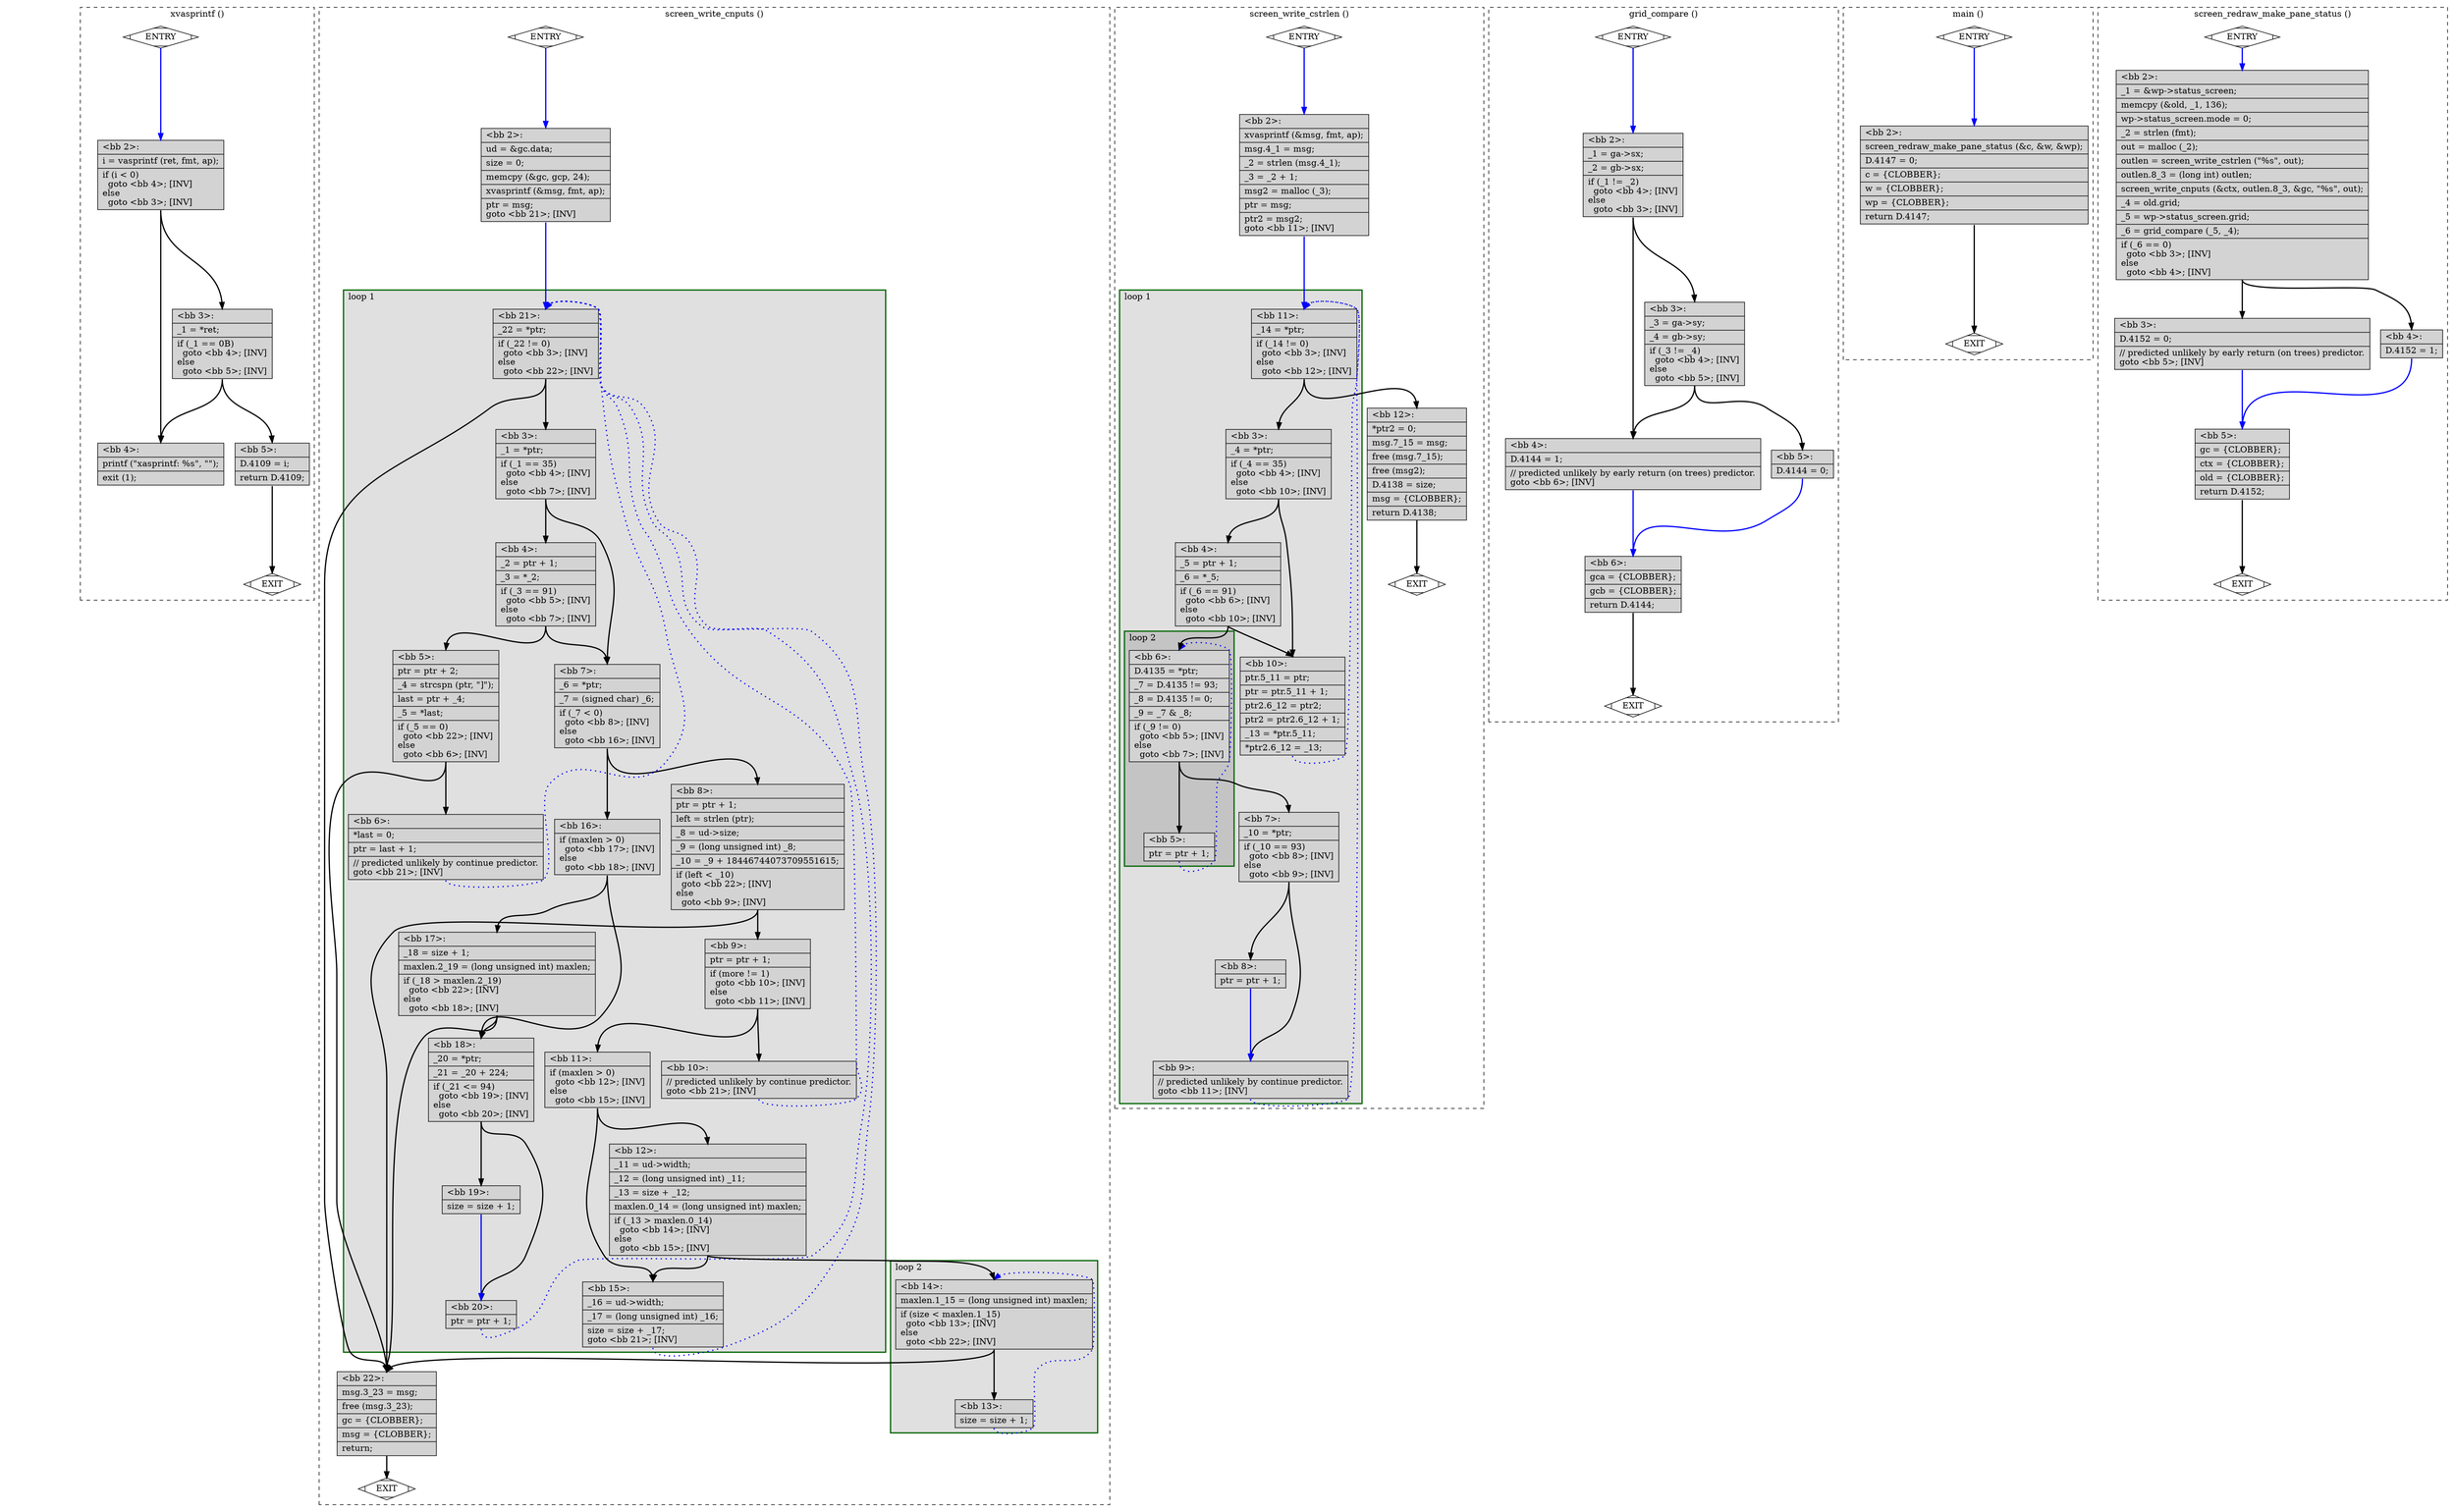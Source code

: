 digraph "test.o-tmux_leak_1.c.015t.cfg" {
overlap=false;
subgraph "cluster_xvasprintf" {
	style="dashed";
	color="black";
	label="xvasprintf ()";
	fn_22_basic_block_0 [shape=Mdiamond,style=filled,fillcolor=white,label="ENTRY"];

	fn_22_basic_block_1 [shape=Mdiamond,style=filled,fillcolor=white,label="EXIT"];

	fn_22_basic_block_2 [shape=record,style=filled,fillcolor=lightgrey,label="{\<bb\ 2\>:\l\
|i\ =\ vasprintf\ (ret,\ fmt,\ ap);\l\
|if\ (i\ \<\ 0)\l\
\ \ goto\ \<bb\ 4\>;\ [INV]\l\
else\l\
\ \ goto\ \<bb\ 3\>;\ [INV]\l\
}"];

	fn_22_basic_block_3 [shape=record,style=filled,fillcolor=lightgrey,label="{\<bb\ 3\>:\l\
|_1\ =\ *ret;\l\
|if\ (_1\ ==\ 0B)\l\
\ \ goto\ \<bb\ 4\>;\ [INV]\l\
else\l\
\ \ goto\ \<bb\ 5\>;\ [INV]\l\
}"];

	fn_22_basic_block_4 [shape=record,style=filled,fillcolor=lightgrey,label="{\<bb\ 4\>:\l\
|printf\ (\"xasprintf:\ %s\",\ \"\");\l\
|exit\ (1);\l\
}"];

	fn_22_basic_block_5 [shape=record,style=filled,fillcolor=lightgrey,label="{\<bb\ 5\>:\l\
|D.4109\ =\ i;\l\
|return\ D.4109;\l\
}"];

	fn_22_basic_block_0:s -> fn_22_basic_block_2:n [style="solid,bold",color=blue,weight=100,constraint=true];
	fn_22_basic_block_2:s -> fn_22_basic_block_4:n [style="solid,bold",color=black,weight=10,constraint=true];
	fn_22_basic_block_2:s -> fn_22_basic_block_3:n [style="solid,bold",color=black,weight=10,constraint=true];
	fn_22_basic_block_3:s -> fn_22_basic_block_4:n [style="solid,bold",color=black,weight=10,constraint=true];
	fn_22_basic_block_3:s -> fn_22_basic_block_5:n [style="solid,bold",color=black,weight=10,constraint=true];
	fn_22_basic_block_5:s -> fn_22_basic_block_1:n [style="solid,bold",color=black,weight=10,constraint=true];
	fn_22_basic_block_0:s -> fn_22_basic_block_1:n [style="invis",constraint=true];
}
subgraph "cluster_screen_write_cnputs" {
	style="dashed";
	color="black";
	label="screen_write_cnputs ()";
	subgraph cluster_23_2 {
	style="filled";
	color="darkgreen";
	fillcolor="grey88";
	label="loop 2";
	labeljust=l;
	penwidth=2;
	fn_23_basic_block_14 [shape=record,style=filled,fillcolor=lightgrey,label="{\<bb\ 14\>:\l\
|maxlen.1_15\ =\ (long\ unsigned\ int)\ maxlen;\l\
|if\ (size\ \<\ maxlen.1_15)\l\
\ \ goto\ \<bb\ 13\>;\ [INV]\l\
else\l\
\ \ goto\ \<bb\ 22\>;\ [INV]\l\
}"];

	fn_23_basic_block_13 [shape=record,style=filled,fillcolor=lightgrey,label="{\<bb\ 13\>:\l\
|size\ =\ size\ +\ 1;\l\
}"];

	}
	subgraph cluster_23_1 {
	style="filled";
	color="darkgreen";
	fillcolor="grey88";
	label="loop 1";
	labeljust=l;
	penwidth=2;
	fn_23_basic_block_21 [shape=record,style=filled,fillcolor=lightgrey,label="{\<bb\ 21\>:\l\
|_22\ =\ *ptr;\l\
|if\ (_22\ !=\ 0)\l\
\ \ goto\ \<bb\ 3\>;\ [INV]\l\
else\l\
\ \ goto\ \<bb\ 22\>;\ [INV]\l\
}"];

	fn_23_basic_block_3 [shape=record,style=filled,fillcolor=lightgrey,label="{\<bb\ 3\>:\l\
|_1\ =\ *ptr;\l\
|if\ (_1\ ==\ 35)\l\
\ \ goto\ \<bb\ 4\>;\ [INV]\l\
else\l\
\ \ goto\ \<bb\ 7\>;\ [INV]\l\
}"];

	fn_23_basic_block_4 [shape=record,style=filled,fillcolor=lightgrey,label="{\<bb\ 4\>:\l\
|_2\ =\ ptr\ +\ 1;\l\
|_3\ =\ *_2;\l\
|if\ (_3\ ==\ 91)\l\
\ \ goto\ \<bb\ 5\>;\ [INV]\l\
else\l\
\ \ goto\ \<bb\ 7\>;\ [INV]\l\
}"];

	fn_23_basic_block_7 [shape=record,style=filled,fillcolor=lightgrey,label="{\<bb\ 7\>:\l\
|_6\ =\ *ptr;\l\
|_7\ =\ (signed\ char)\ _6;\l\
|if\ (_7\ \<\ 0)\l\
\ \ goto\ \<bb\ 8\>;\ [INV]\l\
else\l\
\ \ goto\ \<bb\ 16\>;\ [INV]\l\
}"];

	fn_23_basic_block_5 [shape=record,style=filled,fillcolor=lightgrey,label="{\<bb\ 5\>:\l\
|ptr\ =\ ptr\ +\ 2;\l\
|_4\ =\ strcspn\ (ptr,\ \"]\");\l\
|last\ =\ ptr\ +\ _4;\l\
|_5\ =\ *last;\l\
|if\ (_5\ ==\ 0)\l\
\ \ goto\ \<bb\ 22\>;\ [INV]\l\
else\l\
\ \ goto\ \<bb\ 6\>;\ [INV]\l\
}"];

	fn_23_basic_block_8 [shape=record,style=filled,fillcolor=lightgrey,label="{\<bb\ 8\>:\l\
|ptr\ =\ ptr\ +\ 1;\l\
|left\ =\ strlen\ (ptr);\l\
|_8\ =\ ud-\>size;\l\
|_9\ =\ (long\ unsigned\ int)\ _8;\l\
|_10\ =\ _9\ +\ 18446744073709551615;\l\
|if\ (left\ \<\ _10)\l\
\ \ goto\ \<bb\ 22\>;\ [INV]\l\
else\l\
\ \ goto\ \<bb\ 9\>;\ [INV]\l\
}"];

	fn_23_basic_block_16 [shape=record,style=filled,fillcolor=lightgrey,label="{\<bb\ 16\>:\l\
|if\ (maxlen\ \>\ 0)\l\
\ \ goto\ \<bb\ 17\>;\ [INV]\l\
else\l\
\ \ goto\ \<bb\ 18\>;\ [INV]\l\
}"];

	fn_23_basic_block_6 [shape=record,style=filled,fillcolor=lightgrey,label="{\<bb\ 6\>:\l\
|*last\ =\ 0;\l\
|ptr\ =\ last\ +\ 1;\l\
|//\ predicted\ unlikely\ by\ continue\ predictor.\l\
goto\ \<bb\ 21\>;\ [INV]\l\
}"];

	fn_23_basic_block_9 [shape=record,style=filled,fillcolor=lightgrey,label="{\<bb\ 9\>:\l\
|ptr\ =\ ptr\ +\ 1;\l\
|if\ (more\ !=\ 1)\l\
\ \ goto\ \<bb\ 10\>;\ [INV]\l\
else\l\
\ \ goto\ \<bb\ 11\>;\ [INV]\l\
}"];

	fn_23_basic_block_17 [shape=record,style=filled,fillcolor=lightgrey,label="{\<bb\ 17\>:\l\
|_18\ =\ size\ +\ 1;\l\
|maxlen.2_19\ =\ (long\ unsigned\ int)\ maxlen;\l\
|if\ (_18\ \>\ maxlen.2_19)\l\
\ \ goto\ \<bb\ 22\>;\ [INV]\l\
else\l\
\ \ goto\ \<bb\ 18\>;\ [INV]\l\
}"];

	fn_23_basic_block_18 [shape=record,style=filled,fillcolor=lightgrey,label="{\<bb\ 18\>:\l\
|_20\ =\ *ptr;\l\
|_21\ =\ _20\ +\ 224;\l\
|if\ (_21\ \<=\ 94)\l\
\ \ goto\ \<bb\ 19\>;\ [INV]\l\
else\l\
\ \ goto\ \<bb\ 20\>;\ [INV]\l\
}"];

	fn_23_basic_block_10 [shape=record,style=filled,fillcolor=lightgrey,label="{\<bb\ 10\>:\l\
|//\ predicted\ unlikely\ by\ continue\ predictor.\l\
goto\ \<bb\ 21\>;\ [INV]\l\
}"];

	fn_23_basic_block_11 [shape=record,style=filled,fillcolor=lightgrey,label="{\<bb\ 11\>:\l\
|if\ (maxlen\ \>\ 0)\l\
\ \ goto\ \<bb\ 12\>;\ [INV]\l\
else\l\
\ \ goto\ \<bb\ 15\>;\ [INV]\l\
}"];

	fn_23_basic_block_19 [shape=record,style=filled,fillcolor=lightgrey,label="{\<bb\ 19\>:\l\
|size\ =\ size\ +\ 1;\l\
}"];

	fn_23_basic_block_20 [shape=record,style=filled,fillcolor=lightgrey,label="{\<bb\ 20\>:\l\
|ptr\ =\ ptr\ +\ 1;\l\
}"];

	fn_23_basic_block_12 [shape=record,style=filled,fillcolor=lightgrey,label="{\<bb\ 12\>:\l\
|_11\ =\ ud-\>width;\l\
|_12\ =\ (long\ unsigned\ int)\ _11;\l\
|_13\ =\ size\ +\ _12;\l\
|maxlen.0_14\ =\ (long\ unsigned\ int)\ maxlen;\l\
|if\ (_13\ \>\ maxlen.0_14)\l\
\ \ goto\ \<bb\ 14\>;\ [INV]\l\
else\l\
\ \ goto\ \<bb\ 15\>;\ [INV]\l\
}"];

	fn_23_basic_block_15 [shape=record,style=filled,fillcolor=lightgrey,label="{\<bb\ 15\>:\l\
|_16\ =\ ud-\>width;\l\
|_17\ =\ (long\ unsigned\ int)\ _16;\l\
|size\ =\ size\ +\ _17;\l\
goto\ \<bb\ 21\>;\ [INV]\l\
}"];

	}
	fn_23_basic_block_0 [shape=Mdiamond,style=filled,fillcolor=white,label="ENTRY"];

	fn_23_basic_block_1 [shape=Mdiamond,style=filled,fillcolor=white,label="EXIT"];

	fn_23_basic_block_2 [shape=record,style=filled,fillcolor=lightgrey,label="{\<bb\ 2\>:\l\
|ud\ =\ &gc.data;\l\
|size\ =\ 0;\l\
|memcpy\ (&gc,\ gcp,\ 24);\l\
|xvasprintf\ (&msg,\ fmt,\ ap);\l\
|ptr\ =\ msg;\l\
goto\ \<bb\ 21\>;\ [INV]\l\
}"];

	fn_23_basic_block_22 [shape=record,style=filled,fillcolor=lightgrey,label="{\<bb\ 22\>:\l\
|msg.3_23\ =\ msg;\l\
|free\ (msg.3_23);\l\
|gc\ =\ \{CLOBBER\};\l\
|msg\ =\ \{CLOBBER\};\l\
|return;\l\
}"];

	fn_23_basic_block_0:s -> fn_23_basic_block_2:n [style="solid,bold",color=blue,weight=100,constraint=true];
	fn_23_basic_block_2:s -> fn_23_basic_block_21:n [style="solid,bold",color=blue,weight=100,constraint=true];
	fn_23_basic_block_3:s -> fn_23_basic_block_4:n [style="solid,bold",color=black,weight=10,constraint=true];
	fn_23_basic_block_3:s -> fn_23_basic_block_7:n [style="solid,bold",color=black,weight=10,constraint=true];
	fn_23_basic_block_4:s -> fn_23_basic_block_5:n [style="solid,bold",color=black,weight=10,constraint=true];
	fn_23_basic_block_4:s -> fn_23_basic_block_7:n [style="solid,bold",color=black,weight=10,constraint=true];
	fn_23_basic_block_5:s -> fn_23_basic_block_22:n [style="solid,bold",color=black,weight=10,constraint=true];
	fn_23_basic_block_5:s -> fn_23_basic_block_6:n [style="solid,bold",color=black,weight=10,constraint=true];
	fn_23_basic_block_6:s -> fn_23_basic_block_21:n [style="dotted,bold",color=blue,weight=10,constraint=false];
	fn_23_basic_block_7:s -> fn_23_basic_block_8:n [style="solid,bold",color=black,weight=10,constraint=true];
	fn_23_basic_block_7:s -> fn_23_basic_block_16:n [style="solid,bold",color=black,weight=10,constraint=true];
	fn_23_basic_block_8:s -> fn_23_basic_block_22:n [style="solid,bold",color=black,weight=10,constraint=true];
	fn_23_basic_block_8:s -> fn_23_basic_block_9:n [style="solid,bold",color=black,weight=10,constraint=true];
	fn_23_basic_block_9:s -> fn_23_basic_block_10:n [style="solid,bold",color=black,weight=10,constraint=true];
	fn_23_basic_block_9:s -> fn_23_basic_block_11:n [style="solid,bold",color=black,weight=10,constraint=true];
	fn_23_basic_block_10:s -> fn_23_basic_block_21:n [style="dotted,bold",color=blue,weight=10,constraint=false];
	fn_23_basic_block_11:s -> fn_23_basic_block_12:n [style="solid,bold",color=black,weight=10,constraint=true];
	fn_23_basic_block_11:s -> fn_23_basic_block_15:n [style="solid,bold",color=black,weight=10,constraint=true];
	fn_23_basic_block_12:s -> fn_23_basic_block_14:n [style="solid,bold",color=black,weight=10,constraint=true];
	fn_23_basic_block_12:s -> fn_23_basic_block_15:n [style="solid,bold",color=black,weight=10,constraint=true];
	fn_23_basic_block_13:s -> fn_23_basic_block_14:n [style="dotted,bold",color=blue,weight=10,constraint=false];
	fn_23_basic_block_14:s -> fn_23_basic_block_13:n [style="solid,bold",color=black,weight=10,constraint=true];
	fn_23_basic_block_14:s -> fn_23_basic_block_22:n [style="solid,bold",color=black,weight=10,constraint=true];
	fn_23_basic_block_15:s -> fn_23_basic_block_21:n [style="dotted,bold",color=blue,weight=10,constraint=false];
	fn_23_basic_block_16:s -> fn_23_basic_block_17:n [style="solid,bold",color=black,weight=10,constraint=true];
	fn_23_basic_block_16:s -> fn_23_basic_block_18:n [style="solid,bold",color=black,weight=10,constraint=true];
	fn_23_basic_block_17:s -> fn_23_basic_block_22:n [style="solid,bold",color=black,weight=10,constraint=true];
	fn_23_basic_block_17:s -> fn_23_basic_block_18:n [style="solid,bold",color=black,weight=10,constraint=true];
	fn_23_basic_block_18:s -> fn_23_basic_block_19:n [style="solid,bold",color=black,weight=10,constraint=true];
	fn_23_basic_block_18:s -> fn_23_basic_block_20:n [style="solid,bold",color=black,weight=10,constraint=true];
	fn_23_basic_block_19:s -> fn_23_basic_block_20:n [style="solid,bold",color=blue,weight=100,constraint=true];
	fn_23_basic_block_20:s -> fn_23_basic_block_21:n [style="dotted,bold",color=blue,weight=10,constraint=false];
	fn_23_basic_block_21:s -> fn_23_basic_block_3:n [style="solid,bold",color=black,weight=10,constraint=true];
	fn_23_basic_block_21:s -> fn_23_basic_block_22:n [style="solid,bold",color=black,weight=10,constraint=true];
	fn_23_basic_block_22:s -> fn_23_basic_block_1:n [style="solid,bold",color=black,weight=10,constraint=true];
	fn_23_basic_block_0:s -> fn_23_basic_block_1:n [style="invis",constraint=true];
}
subgraph "cluster_screen_write_cstrlen" {
	style="dashed";
	color="black";
	label="screen_write_cstrlen ()";
	subgraph cluster_24_1 {
	style="filled";
	color="darkgreen";
	fillcolor="grey88";
	label="loop 1";
	labeljust=l;
	penwidth=2;
	subgraph cluster_24_2 {
	style="filled";
	color="darkgreen";
	fillcolor="grey77";
	label="loop 2";
	labeljust=l;
	penwidth=2;
	fn_24_basic_block_6 [shape=record,style=filled,fillcolor=lightgrey,label="{\<bb\ 6\>:\l\
|D.4135\ =\ *ptr;\l\
|_7\ =\ D.4135\ !=\ 93;\l\
|_8\ =\ D.4135\ !=\ 0;\l\
|_9\ =\ _7\ &\ _8;\l\
|if\ (_9\ !=\ 0)\l\
\ \ goto\ \<bb\ 5\>;\ [INV]\l\
else\l\
\ \ goto\ \<bb\ 7\>;\ [INV]\l\
}"];

	fn_24_basic_block_5 [shape=record,style=filled,fillcolor=lightgrey,label="{\<bb\ 5\>:\l\
|ptr\ =\ ptr\ +\ 1;\l\
}"];

	}
	fn_24_basic_block_11 [shape=record,style=filled,fillcolor=lightgrey,label="{\<bb\ 11\>:\l\
|_14\ =\ *ptr;\l\
|if\ (_14\ !=\ 0)\l\
\ \ goto\ \<bb\ 3\>;\ [INV]\l\
else\l\
\ \ goto\ \<bb\ 12\>;\ [INV]\l\
}"];

	fn_24_basic_block_3 [shape=record,style=filled,fillcolor=lightgrey,label="{\<bb\ 3\>:\l\
|_4\ =\ *ptr;\l\
|if\ (_4\ ==\ 35)\l\
\ \ goto\ \<bb\ 4\>;\ [INV]\l\
else\l\
\ \ goto\ \<bb\ 10\>;\ [INV]\l\
}"];

	fn_24_basic_block_4 [shape=record,style=filled,fillcolor=lightgrey,label="{\<bb\ 4\>:\l\
|_5\ =\ ptr\ +\ 1;\l\
|_6\ =\ *_5;\l\
|if\ (_6\ ==\ 91)\l\
\ \ goto\ \<bb\ 6\>;\ [INV]\l\
else\l\
\ \ goto\ \<bb\ 10\>;\ [INV]\l\
}"];

	fn_24_basic_block_10 [shape=record,style=filled,fillcolor=lightgrey,label="{\<bb\ 10\>:\l\
|ptr.5_11\ =\ ptr;\l\
|ptr\ =\ ptr.5_11\ +\ 1;\l\
|ptr2.6_12\ =\ ptr2;\l\
|ptr2\ =\ ptr2.6_12\ +\ 1;\l\
|_13\ =\ *ptr.5_11;\l\
|*ptr2.6_12\ =\ _13;\l\
}"];

	fn_24_basic_block_7 [shape=record,style=filled,fillcolor=lightgrey,label="{\<bb\ 7\>:\l\
|_10\ =\ *ptr;\l\
|if\ (_10\ ==\ 93)\l\
\ \ goto\ \<bb\ 8\>;\ [INV]\l\
else\l\
\ \ goto\ \<bb\ 9\>;\ [INV]\l\
}"];

	fn_24_basic_block_8 [shape=record,style=filled,fillcolor=lightgrey,label="{\<bb\ 8\>:\l\
|ptr\ =\ ptr\ +\ 1;\l\
}"];

	fn_24_basic_block_9 [shape=record,style=filled,fillcolor=lightgrey,label="{\<bb\ 9\>:\l\
|//\ predicted\ unlikely\ by\ continue\ predictor.\l\
goto\ \<bb\ 11\>;\ [INV]\l\
}"];

	}
	fn_24_basic_block_0 [shape=Mdiamond,style=filled,fillcolor=white,label="ENTRY"];

	fn_24_basic_block_1 [shape=Mdiamond,style=filled,fillcolor=white,label="EXIT"];

	fn_24_basic_block_2 [shape=record,style=filled,fillcolor=lightgrey,label="{\<bb\ 2\>:\l\
|xvasprintf\ (&msg,\ fmt,\ ap);\l\
|msg.4_1\ =\ msg;\l\
|_2\ =\ strlen\ (msg.4_1);\l\
|_3\ =\ _2\ +\ 1;\l\
|msg2\ =\ malloc\ (_3);\l\
|ptr\ =\ msg;\l\
|ptr2\ =\ msg2;\l\
goto\ \<bb\ 11\>;\ [INV]\l\
}"];

	fn_24_basic_block_12 [shape=record,style=filled,fillcolor=lightgrey,label="{\<bb\ 12\>:\l\
|*ptr2\ =\ 0;\l\
|msg.7_15\ =\ msg;\l\
|free\ (msg.7_15);\l\
|free\ (msg2);\l\
|D.4138\ =\ size;\l\
|msg\ =\ \{CLOBBER\};\l\
|return\ D.4138;\l\
}"];

	fn_24_basic_block_0:s -> fn_24_basic_block_2:n [style="solid,bold",color=blue,weight=100,constraint=true];
	fn_24_basic_block_2:s -> fn_24_basic_block_11:n [style="solid,bold",color=blue,weight=100,constraint=true];
	fn_24_basic_block_3:s -> fn_24_basic_block_4:n [style="solid,bold",color=black,weight=10,constraint=true];
	fn_24_basic_block_3:s -> fn_24_basic_block_10:n [style="solid,bold",color=black,weight=10,constraint=true];
	fn_24_basic_block_4:s -> fn_24_basic_block_6:n [style="solid,bold",color=black,weight=10,constraint=true];
	fn_24_basic_block_4:s -> fn_24_basic_block_10:n [style="solid,bold",color=black,weight=10,constraint=true];
	fn_24_basic_block_5:s -> fn_24_basic_block_6:n [style="dotted,bold",color=blue,weight=10,constraint=false];
	fn_24_basic_block_6:s -> fn_24_basic_block_5:n [style="solid,bold",color=black,weight=10,constraint=true];
	fn_24_basic_block_6:s -> fn_24_basic_block_7:n [style="solid,bold",color=black,weight=10,constraint=true];
	fn_24_basic_block_7:s -> fn_24_basic_block_8:n [style="solid,bold",color=black,weight=10,constraint=true];
	fn_24_basic_block_7:s -> fn_24_basic_block_9:n [style="solid,bold",color=black,weight=10,constraint=true];
	fn_24_basic_block_8:s -> fn_24_basic_block_9:n [style="solid,bold",color=blue,weight=100,constraint=true];
	fn_24_basic_block_9:s -> fn_24_basic_block_11:n [style="dotted,bold",color=blue,weight=10,constraint=false];
	fn_24_basic_block_10:s -> fn_24_basic_block_11:n [style="dotted,bold",color=blue,weight=10,constraint=false];
	fn_24_basic_block_11:s -> fn_24_basic_block_3:n [style="solid,bold",color=black,weight=10,constraint=true];
	fn_24_basic_block_11:s -> fn_24_basic_block_12:n [style="solid,bold",color=black,weight=10,constraint=true];
	fn_24_basic_block_12:s -> fn_24_basic_block_1:n [style="solid,bold",color=black,weight=10,constraint=true];
	fn_24_basic_block_0:s -> fn_24_basic_block_1:n [style="invis",constraint=true];
}
subgraph "cluster_grid_compare" {
	style="dashed";
	color="black";
	label="grid_compare ()";
	fn_25_basic_block_0 [shape=Mdiamond,style=filled,fillcolor=white,label="ENTRY"];

	fn_25_basic_block_1 [shape=Mdiamond,style=filled,fillcolor=white,label="EXIT"];

	fn_25_basic_block_2 [shape=record,style=filled,fillcolor=lightgrey,label="{\<bb\ 2\>:\l\
|_1\ =\ ga-\>sx;\l\
|_2\ =\ gb-\>sx;\l\
|if\ (_1\ !=\ _2)\l\
\ \ goto\ \<bb\ 4\>;\ [INV]\l\
else\l\
\ \ goto\ \<bb\ 3\>;\ [INV]\l\
}"];

	fn_25_basic_block_3 [shape=record,style=filled,fillcolor=lightgrey,label="{\<bb\ 3\>:\l\
|_3\ =\ ga-\>sy;\l\
|_4\ =\ gb-\>sy;\l\
|if\ (_3\ !=\ _4)\l\
\ \ goto\ \<bb\ 4\>;\ [INV]\l\
else\l\
\ \ goto\ \<bb\ 5\>;\ [INV]\l\
}"];

	fn_25_basic_block_4 [shape=record,style=filled,fillcolor=lightgrey,label="{\<bb\ 4\>:\l\
|D.4144\ =\ 1;\l\
|//\ predicted\ unlikely\ by\ early\ return\ (on\ trees)\ predictor.\l\
goto\ \<bb\ 6\>;\ [INV]\l\
}"];

	fn_25_basic_block_5 [shape=record,style=filled,fillcolor=lightgrey,label="{\<bb\ 5\>:\l\
|D.4144\ =\ 0;\l\
}"];

	fn_25_basic_block_6 [shape=record,style=filled,fillcolor=lightgrey,label="{\<bb\ 6\>:\l\
|gca\ =\ \{CLOBBER\};\l\
|gcb\ =\ \{CLOBBER\};\l\
|return\ D.4144;\l\
}"];

	fn_25_basic_block_0:s -> fn_25_basic_block_2:n [style="solid,bold",color=blue,weight=100,constraint=true];
	fn_25_basic_block_2:s -> fn_25_basic_block_4:n [style="solid,bold",color=black,weight=10,constraint=true];
	fn_25_basic_block_2:s -> fn_25_basic_block_3:n [style="solid,bold",color=black,weight=10,constraint=true];
	fn_25_basic_block_3:s -> fn_25_basic_block_4:n [style="solid,bold",color=black,weight=10,constraint=true];
	fn_25_basic_block_3:s -> fn_25_basic_block_5:n [style="solid,bold",color=black,weight=10,constraint=true];
	fn_25_basic_block_4:s -> fn_25_basic_block_6:n [style="solid,bold",color=blue,weight=100,constraint=true];
	fn_25_basic_block_5:s -> fn_25_basic_block_6:n [style="solid,bold",color=blue,weight=100,constraint=true];
	fn_25_basic_block_6:s -> fn_25_basic_block_1:n [style="solid,bold",color=black,weight=10,constraint=true];
	fn_25_basic_block_0:s -> fn_25_basic_block_1:n [style="invis",constraint=true];
}
subgraph "cluster_main" {
	style="dashed";
	color="black";
	label="main ()";
	fn_27_basic_block_0 [shape=Mdiamond,style=filled,fillcolor=white,label="ENTRY"];

	fn_27_basic_block_1 [shape=Mdiamond,style=filled,fillcolor=white,label="EXIT"];

	fn_27_basic_block_2 [shape=record,style=filled,fillcolor=lightgrey,label="{\<bb\ 2\>:\l\
|screen_redraw_make_pane_status\ (&c,\ &w,\ &wp);\l\
|D.4147\ =\ 0;\l\
|c\ =\ \{CLOBBER\};\l\
|w\ =\ \{CLOBBER\};\l\
|wp\ =\ \{CLOBBER\};\l\
|return\ D.4147;\l\
}"];

	fn_27_basic_block_0:s -> fn_27_basic_block_2:n [style="solid,bold",color=blue,weight=100,constraint=true];
	fn_27_basic_block_2:s -> fn_27_basic_block_1:n [style="solid,bold",color=black,weight=10,constraint=true];
	fn_27_basic_block_0:s -> fn_27_basic_block_1:n [style="invis",constraint=true];
}
subgraph "cluster_screen_redraw_make_pane_status" {
	style="dashed";
	color="black";
	label="screen_redraw_make_pane_status ()";
	fn_26_basic_block_0 [shape=Mdiamond,style=filled,fillcolor=white,label="ENTRY"];

	fn_26_basic_block_1 [shape=Mdiamond,style=filled,fillcolor=white,label="EXIT"];

	fn_26_basic_block_2 [shape=record,style=filled,fillcolor=lightgrey,label="{\<bb\ 2\>:\l\
|_1\ =\ &wp-\>status_screen;\l\
|memcpy\ (&old,\ _1,\ 136);\l\
|wp-\>status_screen.mode\ =\ 0;\l\
|_2\ =\ strlen\ (fmt);\l\
|out\ =\ malloc\ (_2);\l\
|outlen\ =\ screen_write_cstrlen\ (\"%s\",\ out);\l\
|outlen.8_3\ =\ (long\ int)\ outlen;\l\
|screen_write_cnputs\ (&ctx,\ outlen.8_3,\ &gc,\ \"%s\",\ out);\l\
|_4\ =\ old.grid;\l\
|_5\ =\ wp-\>status_screen.grid;\l\
|_6\ =\ grid_compare\ (_5,\ _4);\l\
|if\ (_6\ ==\ 0)\l\
\ \ goto\ \<bb\ 3\>;\ [INV]\l\
else\l\
\ \ goto\ \<bb\ 4\>;\ [INV]\l\
}"];

	fn_26_basic_block_3 [shape=record,style=filled,fillcolor=lightgrey,label="{\<bb\ 3\>:\l\
|D.4152\ =\ 0;\l\
|//\ predicted\ unlikely\ by\ early\ return\ (on\ trees)\ predictor.\l\
goto\ \<bb\ 5\>;\ [INV]\l\
}"];

	fn_26_basic_block_4 [shape=record,style=filled,fillcolor=lightgrey,label="{\<bb\ 4\>:\l\
|D.4152\ =\ 1;\l\
}"];

	fn_26_basic_block_5 [shape=record,style=filled,fillcolor=lightgrey,label="{\<bb\ 5\>:\l\
|gc\ =\ \{CLOBBER\};\l\
|ctx\ =\ \{CLOBBER\};\l\
|old\ =\ \{CLOBBER\};\l\
|return\ D.4152;\l\
}"];

	fn_26_basic_block_0:s -> fn_26_basic_block_2:n [style="solid,bold",color=blue,weight=100,constraint=true];
	fn_26_basic_block_2:s -> fn_26_basic_block_3:n [style="solid,bold",color=black,weight=10,constraint=true];
	fn_26_basic_block_2:s -> fn_26_basic_block_4:n [style="solid,bold",color=black,weight=10,constraint=true];
	fn_26_basic_block_3:s -> fn_26_basic_block_5:n [style="solid,bold",color=blue,weight=100,constraint=true];
	fn_26_basic_block_4:s -> fn_26_basic_block_5:n [style="solid,bold",color=blue,weight=100,constraint=true];
	fn_26_basic_block_5:s -> fn_26_basic_block_1:n [style="solid,bold",color=black,weight=10,constraint=true];
	fn_26_basic_block_0:s -> fn_26_basic_block_1:n [style="invis",constraint=true];
}
}
